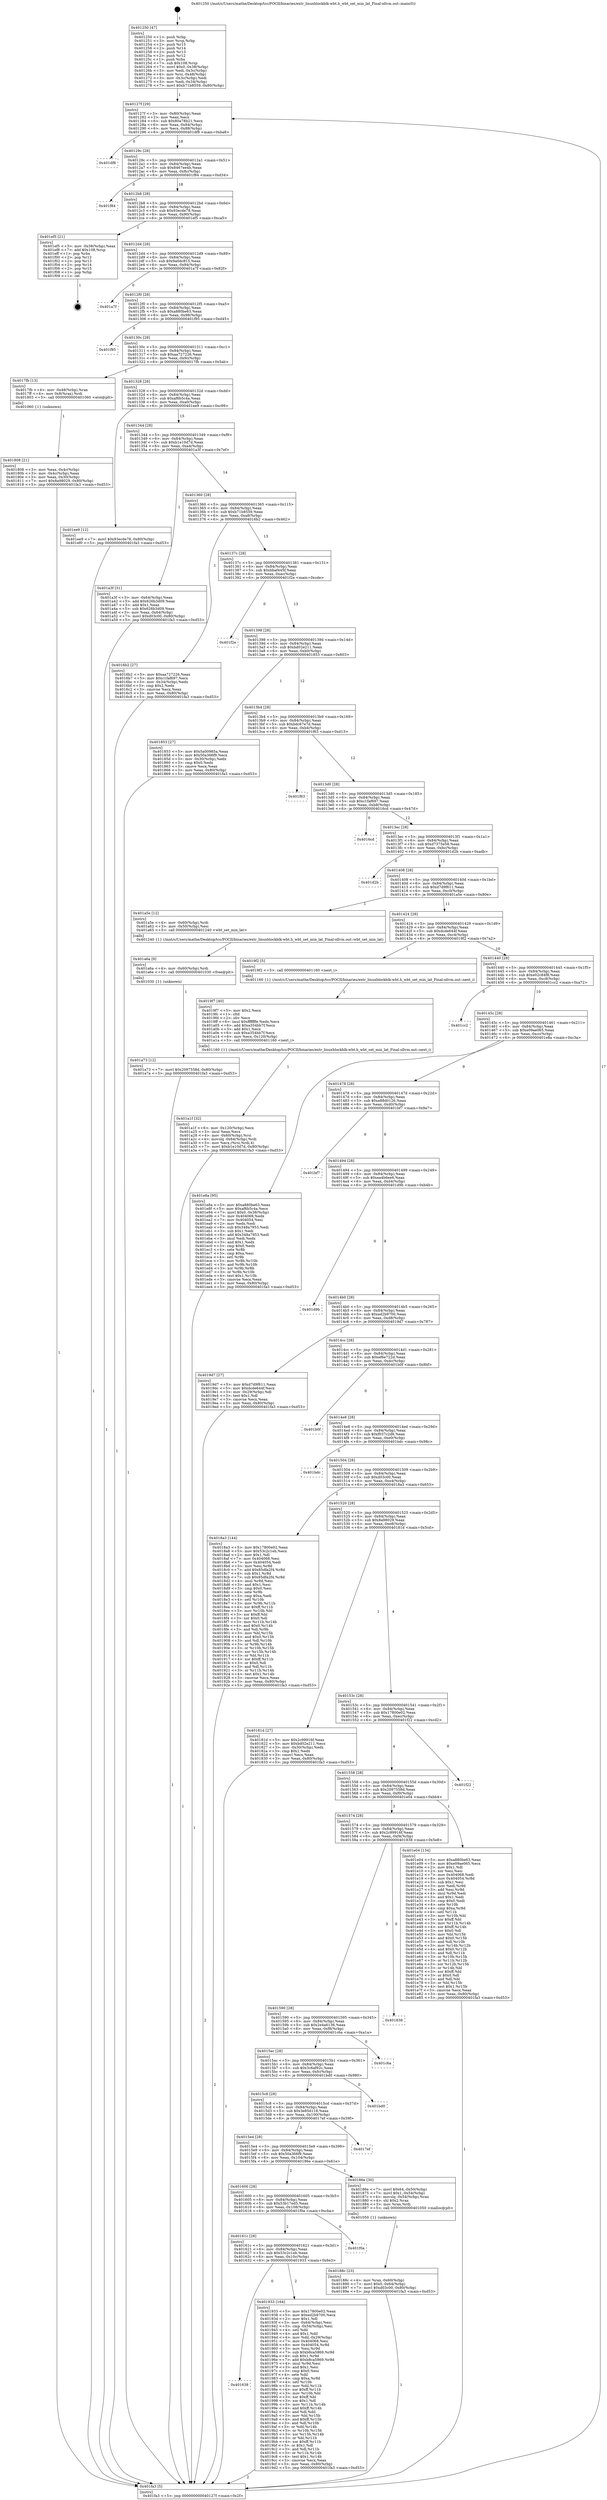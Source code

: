digraph "0x401250" {
  label = "0x401250 (/mnt/c/Users/mathe/Desktop/tcc/POCII/binaries/extr_linuxblockblk-wbt.h_wbt_set_min_lat_Final-ollvm.out::main(0))"
  labelloc = "t"
  node[shape=record]

  Entry [label="",width=0.3,height=0.3,shape=circle,fillcolor=black,style=filled]
  "0x40127f" [label="{
     0x40127f [29]\l
     | [instrs]\l
     &nbsp;&nbsp;0x40127f \<+3\>: mov -0x80(%rbp),%eax\l
     &nbsp;&nbsp;0x401282 \<+2\>: mov %eax,%ecx\l
     &nbsp;&nbsp;0x401284 \<+6\>: sub $0x80a78b21,%ecx\l
     &nbsp;&nbsp;0x40128a \<+6\>: mov %eax,-0x84(%rbp)\l
     &nbsp;&nbsp;0x401290 \<+6\>: mov %ecx,-0x88(%rbp)\l
     &nbsp;&nbsp;0x401296 \<+6\>: je 0000000000401df8 \<main+0xba8\>\l
  }"]
  "0x401df8" [label="{
     0x401df8\l
  }", style=dashed]
  "0x40129c" [label="{
     0x40129c [28]\l
     | [instrs]\l
     &nbsp;&nbsp;0x40129c \<+5\>: jmp 00000000004012a1 \<main+0x51\>\l
     &nbsp;&nbsp;0x4012a1 \<+6\>: mov -0x84(%rbp),%eax\l
     &nbsp;&nbsp;0x4012a7 \<+5\>: sub $0x8467ee4b,%eax\l
     &nbsp;&nbsp;0x4012ac \<+6\>: mov %eax,-0x8c(%rbp)\l
     &nbsp;&nbsp;0x4012b2 \<+6\>: je 0000000000401f84 \<main+0xd34\>\l
  }"]
  Exit [label="",width=0.3,height=0.3,shape=circle,fillcolor=black,style=filled,peripheries=2]
  "0x401f84" [label="{
     0x401f84\l
  }", style=dashed]
  "0x4012b8" [label="{
     0x4012b8 [28]\l
     | [instrs]\l
     &nbsp;&nbsp;0x4012b8 \<+5\>: jmp 00000000004012bd \<main+0x6d\>\l
     &nbsp;&nbsp;0x4012bd \<+6\>: mov -0x84(%rbp),%eax\l
     &nbsp;&nbsp;0x4012c3 \<+5\>: sub $0x93ecde78,%eax\l
     &nbsp;&nbsp;0x4012c8 \<+6\>: mov %eax,-0x90(%rbp)\l
     &nbsp;&nbsp;0x4012ce \<+6\>: je 0000000000401ef5 \<main+0xca5\>\l
  }"]
  "0x401a73" [label="{
     0x401a73 [12]\l
     | [instrs]\l
     &nbsp;&nbsp;0x401a73 \<+7\>: movl $0x2097558d,-0x80(%rbp)\l
     &nbsp;&nbsp;0x401a7a \<+5\>: jmp 0000000000401fa3 \<main+0xd53\>\l
  }"]
  "0x401ef5" [label="{
     0x401ef5 [21]\l
     | [instrs]\l
     &nbsp;&nbsp;0x401ef5 \<+3\>: mov -0x38(%rbp),%eax\l
     &nbsp;&nbsp;0x401ef8 \<+7\>: add $0x108,%rsp\l
     &nbsp;&nbsp;0x401eff \<+1\>: pop %rbx\l
     &nbsp;&nbsp;0x401f00 \<+2\>: pop %r12\l
     &nbsp;&nbsp;0x401f02 \<+2\>: pop %r13\l
     &nbsp;&nbsp;0x401f04 \<+2\>: pop %r14\l
     &nbsp;&nbsp;0x401f06 \<+2\>: pop %r15\l
     &nbsp;&nbsp;0x401f08 \<+1\>: pop %rbp\l
     &nbsp;&nbsp;0x401f09 \<+1\>: ret\l
  }"]
  "0x4012d4" [label="{
     0x4012d4 [28]\l
     | [instrs]\l
     &nbsp;&nbsp;0x4012d4 \<+5\>: jmp 00000000004012d9 \<main+0x89\>\l
     &nbsp;&nbsp;0x4012d9 \<+6\>: mov -0x84(%rbp),%eax\l
     &nbsp;&nbsp;0x4012df \<+5\>: sub $0x9a0dc815,%eax\l
     &nbsp;&nbsp;0x4012e4 \<+6\>: mov %eax,-0x94(%rbp)\l
     &nbsp;&nbsp;0x4012ea \<+6\>: je 0000000000401a7f \<main+0x82f\>\l
  }"]
  "0x401a6a" [label="{
     0x401a6a [9]\l
     | [instrs]\l
     &nbsp;&nbsp;0x401a6a \<+4\>: mov -0x60(%rbp),%rdi\l
     &nbsp;&nbsp;0x401a6e \<+5\>: call 0000000000401030 \<free@plt\>\l
     | [calls]\l
     &nbsp;&nbsp;0x401030 \{1\} (unknown)\l
  }"]
  "0x401a7f" [label="{
     0x401a7f\l
  }", style=dashed]
  "0x4012f0" [label="{
     0x4012f0 [28]\l
     | [instrs]\l
     &nbsp;&nbsp;0x4012f0 \<+5\>: jmp 00000000004012f5 \<main+0xa5\>\l
     &nbsp;&nbsp;0x4012f5 \<+6\>: mov -0x84(%rbp),%eax\l
     &nbsp;&nbsp;0x4012fb \<+5\>: sub $0xa880be63,%eax\l
     &nbsp;&nbsp;0x401300 \<+6\>: mov %eax,-0x98(%rbp)\l
     &nbsp;&nbsp;0x401306 \<+6\>: je 0000000000401f95 \<main+0xd45\>\l
  }"]
  "0x401a1f" [label="{
     0x401a1f [32]\l
     | [instrs]\l
     &nbsp;&nbsp;0x401a1f \<+6\>: mov -0x120(%rbp),%ecx\l
     &nbsp;&nbsp;0x401a25 \<+3\>: imul %eax,%ecx\l
     &nbsp;&nbsp;0x401a28 \<+4\>: mov -0x60(%rbp),%rsi\l
     &nbsp;&nbsp;0x401a2c \<+4\>: movslq -0x64(%rbp),%rdi\l
     &nbsp;&nbsp;0x401a30 \<+3\>: mov %ecx,(%rsi,%rdi,4)\l
     &nbsp;&nbsp;0x401a33 \<+7\>: movl $0xb1e10d7d,-0x80(%rbp)\l
     &nbsp;&nbsp;0x401a3a \<+5\>: jmp 0000000000401fa3 \<main+0xd53\>\l
  }"]
  "0x401f95" [label="{
     0x401f95\l
  }", style=dashed]
  "0x40130c" [label="{
     0x40130c [28]\l
     | [instrs]\l
     &nbsp;&nbsp;0x40130c \<+5\>: jmp 0000000000401311 \<main+0xc1\>\l
     &nbsp;&nbsp;0x401311 \<+6\>: mov -0x84(%rbp),%eax\l
     &nbsp;&nbsp;0x401317 \<+5\>: sub $0xaa727226,%eax\l
     &nbsp;&nbsp;0x40131c \<+6\>: mov %eax,-0x9c(%rbp)\l
     &nbsp;&nbsp;0x401322 \<+6\>: je 00000000004017fb \<main+0x5ab\>\l
  }"]
  "0x4019f7" [label="{
     0x4019f7 [40]\l
     | [instrs]\l
     &nbsp;&nbsp;0x4019f7 \<+5\>: mov $0x2,%ecx\l
     &nbsp;&nbsp;0x4019fc \<+1\>: cltd\l
     &nbsp;&nbsp;0x4019fd \<+2\>: idiv %ecx\l
     &nbsp;&nbsp;0x4019ff \<+6\>: imul $0xfffffffe,%edx,%ecx\l
     &nbsp;&nbsp;0x401a05 \<+6\>: add $0xa354bb7f,%ecx\l
     &nbsp;&nbsp;0x401a0b \<+3\>: add $0x1,%ecx\l
     &nbsp;&nbsp;0x401a0e \<+6\>: sub $0xa354bb7f,%ecx\l
     &nbsp;&nbsp;0x401a14 \<+6\>: mov %ecx,-0x120(%rbp)\l
     &nbsp;&nbsp;0x401a1a \<+5\>: call 0000000000401160 \<next_i\>\l
     | [calls]\l
     &nbsp;&nbsp;0x401160 \{1\} (/mnt/c/Users/mathe/Desktop/tcc/POCII/binaries/extr_linuxblockblk-wbt.h_wbt_set_min_lat_Final-ollvm.out::next_i)\l
  }"]
  "0x4017fb" [label="{
     0x4017fb [13]\l
     | [instrs]\l
     &nbsp;&nbsp;0x4017fb \<+4\>: mov -0x48(%rbp),%rax\l
     &nbsp;&nbsp;0x4017ff \<+4\>: mov 0x8(%rax),%rdi\l
     &nbsp;&nbsp;0x401803 \<+5\>: call 0000000000401060 \<atoi@plt\>\l
     | [calls]\l
     &nbsp;&nbsp;0x401060 \{1\} (unknown)\l
  }"]
  "0x401328" [label="{
     0x401328 [28]\l
     | [instrs]\l
     &nbsp;&nbsp;0x401328 \<+5\>: jmp 000000000040132d \<main+0xdd\>\l
     &nbsp;&nbsp;0x40132d \<+6\>: mov -0x84(%rbp),%eax\l
     &nbsp;&nbsp;0x401333 \<+5\>: sub $0xaf6b5c4a,%eax\l
     &nbsp;&nbsp;0x401338 \<+6\>: mov %eax,-0xa0(%rbp)\l
     &nbsp;&nbsp;0x40133e \<+6\>: je 0000000000401ee9 \<main+0xc99\>\l
  }"]
  "0x401638" [label="{
     0x401638\l
  }", style=dashed]
  "0x401ee9" [label="{
     0x401ee9 [12]\l
     | [instrs]\l
     &nbsp;&nbsp;0x401ee9 \<+7\>: movl $0x93ecde78,-0x80(%rbp)\l
     &nbsp;&nbsp;0x401ef0 \<+5\>: jmp 0000000000401fa3 \<main+0xd53\>\l
  }"]
  "0x401344" [label="{
     0x401344 [28]\l
     | [instrs]\l
     &nbsp;&nbsp;0x401344 \<+5\>: jmp 0000000000401349 \<main+0xf9\>\l
     &nbsp;&nbsp;0x401349 \<+6\>: mov -0x84(%rbp),%eax\l
     &nbsp;&nbsp;0x40134f \<+5\>: sub $0xb1e10d7d,%eax\l
     &nbsp;&nbsp;0x401354 \<+6\>: mov %eax,-0xa4(%rbp)\l
     &nbsp;&nbsp;0x40135a \<+6\>: je 0000000000401a3f \<main+0x7ef\>\l
  }"]
  "0x401933" [label="{
     0x401933 [164]\l
     | [instrs]\l
     &nbsp;&nbsp;0x401933 \<+5\>: mov $0x17800e02,%eax\l
     &nbsp;&nbsp;0x401938 \<+5\>: mov $0xed2b9700,%ecx\l
     &nbsp;&nbsp;0x40193d \<+2\>: mov $0x1,%dl\l
     &nbsp;&nbsp;0x40193f \<+3\>: mov -0x64(%rbp),%esi\l
     &nbsp;&nbsp;0x401942 \<+3\>: cmp -0x54(%rbp),%esi\l
     &nbsp;&nbsp;0x401945 \<+4\>: setl %dil\l
     &nbsp;&nbsp;0x401949 \<+4\>: and $0x1,%dil\l
     &nbsp;&nbsp;0x40194d \<+4\>: mov %dil,-0x29(%rbp)\l
     &nbsp;&nbsp;0x401951 \<+7\>: mov 0x404068,%esi\l
     &nbsp;&nbsp;0x401958 \<+8\>: mov 0x404054,%r8d\l
     &nbsp;&nbsp;0x401960 \<+3\>: mov %esi,%r9d\l
     &nbsp;&nbsp;0x401963 \<+7\>: sub $0xb8ca5869,%r9d\l
     &nbsp;&nbsp;0x40196a \<+4\>: sub $0x1,%r9d\l
     &nbsp;&nbsp;0x40196e \<+7\>: add $0xb8ca5869,%r9d\l
     &nbsp;&nbsp;0x401975 \<+4\>: imul %r9d,%esi\l
     &nbsp;&nbsp;0x401979 \<+3\>: and $0x1,%esi\l
     &nbsp;&nbsp;0x40197c \<+3\>: cmp $0x0,%esi\l
     &nbsp;&nbsp;0x40197f \<+4\>: sete %dil\l
     &nbsp;&nbsp;0x401983 \<+4\>: cmp $0xa,%r8d\l
     &nbsp;&nbsp;0x401987 \<+4\>: setl %r10b\l
     &nbsp;&nbsp;0x40198b \<+3\>: mov %dil,%r11b\l
     &nbsp;&nbsp;0x40198e \<+4\>: xor $0xff,%r11b\l
     &nbsp;&nbsp;0x401992 \<+3\>: mov %r10b,%bl\l
     &nbsp;&nbsp;0x401995 \<+3\>: xor $0xff,%bl\l
     &nbsp;&nbsp;0x401998 \<+3\>: xor $0x1,%dl\l
     &nbsp;&nbsp;0x40199b \<+3\>: mov %r11b,%r14b\l
     &nbsp;&nbsp;0x40199e \<+4\>: and $0xff,%r14b\l
     &nbsp;&nbsp;0x4019a2 \<+3\>: and %dl,%dil\l
     &nbsp;&nbsp;0x4019a5 \<+3\>: mov %bl,%r15b\l
     &nbsp;&nbsp;0x4019a8 \<+4\>: and $0xff,%r15b\l
     &nbsp;&nbsp;0x4019ac \<+3\>: and %dl,%r10b\l
     &nbsp;&nbsp;0x4019af \<+3\>: or %dil,%r14b\l
     &nbsp;&nbsp;0x4019b2 \<+3\>: or %r10b,%r15b\l
     &nbsp;&nbsp;0x4019b5 \<+3\>: xor %r15b,%r14b\l
     &nbsp;&nbsp;0x4019b8 \<+3\>: or %bl,%r11b\l
     &nbsp;&nbsp;0x4019bb \<+4\>: xor $0xff,%r11b\l
     &nbsp;&nbsp;0x4019bf \<+3\>: or $0x1,%dl\l
     &nbsp;&nbsp;0x4019c2 \<+3\>: and %dl,%r11b\l
     &nbsp;&nbsp;0x4019c5 \<+3\>: or %r11b,%r14b\l
     &nbsp;&nbsp;0x4019c8 \<+4\>: test $0x1,%r14b\l
     &nbsp;&nbsp;0x4019cc \<+3\>: cmovne %ecx,%eax\l
     &nbsp;&nbsp;0x4019cf \<+3\>: mov %eax,-0x80(%rbp)\l
     &nbsp;&nbsp;0x4019d2 \<+5\>: jmp 0000000000401fa3 \<main+0xd53\>\l
  }"]
  "0x401a3f" [label="{
     0x401a3f [31]\l
     | [instrs]\l
     &nbsp;&nbsp;0x401a3f \<+3\>: mov -0x64(%rbp),%eax\l
     &nbsp;&nbsp;0x401a42 \<+5\>: add $0x626b3d09,%eax\l
     &nbsp;&nbsp;0x401a47 \<+3\>: add $0x1,%eax\l
     &nbsp;&nbsp;0x401a4a \<+5\>: sub $0x626b3d09,%eax\l
     &nbsp;&nbsp;0x401a4f \<+3\>: mov %eax,-0x64(%rbp)\l
     &nbsp;&nbsp;0x401a52 \<+7\>: movl $0xd03c00,-0x80(%rbp)\l
     &nbsp;&nbsp;0x401a59 \<+5\>: jmp 0000000000401fa3 \<main+0xd53\>\l
  }"]
  "0x401360" [label="{
     0x401360 [28]\l
     | [instrs]\l
     &nbsp;&nbsp;0x401360 \<+5\>: jmp 0000000000401365 \<main+0x115\>\l
     &nbsp;&nbsp;0x401365 \<+6\>: mov -0x84(%rbp),%eax\l
     &nbsp;&nbsp;0x40136b \<+5\>: sub $0xb71b8559,%eax\l
     &nbsp;&nbsp;0x401370 \<+6\>: mov %eax,-0xa8(%rbp)\l
     &nbsp;&nbsp;0x401376 \<+6\>: je 00000000004016b2 \<main+0x462\>\l
  }"]
  "0x40161c" [label="{
     0x40161c [28]\l
     | [instrs]\l
     &nbsp;&nbsp;0x40161c \<+5\>: jmp 0000000000401621 \<main+0x3d1\>\l
     &nbsp;&nbsp;0x401621 \<+6\>: mov -0x84(%rbp),%eax\l
     &nbsp;&nbsp;0x401627 \<+5\>: sub $0x53c2c1eb,%eax\l
     &nbsp;&nbsp;0x40162c \<+6\>: mov %eax,-0x10c(%rbp)\l
     &nbsp;&nbsp;0x401632 \<+6\>: je 0000000000401933 \<main+0x6e3\>\l
  }"]
  "0x4016b2" [label="{
     0x4016b2 [27]\l
     | [instrs]\l
     &nbsp;&nbsp;0x4016b2 \<+5\>: mov $0xaa727226,%eax\l
     &nbsp;&nbsp;0x4016b7 \<+5\>: mov $0xc1faf697,%ecx\l
     &nbsp;&nbsp;0x4016bc \<+3\>: mov -0x34(%rbp),%edx\l
     &nbsp;&nbsp;0x4016bf \<+3\>: cmp $0x2,%edx\l
     &nbsp;&nbsp;0x4016c2 \<+3\>: cmovne %ecx,%eax\l
     &nbsp;&nbsp;0x4016c5 \<+3\>: mov %eax,-0x80(%rbp)\l
     &nbsp;&nbsp;0x4016c8 \<+5\>: jmp 0000000000401fa3 \<main+0xd53\>\l
  }"]
  "0x40137c" [label="{
     0x40137c [28]\l
     | [instrs]\l
     &nbsp;&nbsp;0x40137c \<+5\>: jmp 0000000000401381 \<main+0x131\>\l
     &nbsp;&nbsp;0x401381 \<+6\>: mov -0x84(%rbp),%eax\l
     &nbsp;&nbsp;0x401387 \<+5\>: sub $0xbbaf445f,%eax\l
     &nbsp;&nbsp;0x40138c \<+6\>: mov %eax,-0xac(%rbp)\l
     &nbsp;&nbsp;0x401392 \<+6\>: je 0000000000401f2e \<main+0xcde\>\l
  }"]
  "0x401fa3" [label="{
     0x401fa3 [5]\l
     | [instrs]\l
     &nbsp;&nbsp;0x401fa3 \<+5\>: jmp 000000000040127f \<main+0x2f\>\l
  }"]
  "0x401250" [label="{
     0x401250 [47]\l
     | [instrs]\l
     &nbsp;&nbsp;0x401250 \<+1\>: push %rbp\l
     &nbsp;&nbsp;0x401251 \<+3\>: mov %rsp,%rbp\l
     &nbsp;&nbsp;0x401254 \<+2\>: push %r15\l
     &nbsp;&nbsp;0x401256 \<+2\>: push %r14\l
     &nbsp;&nbsp;0x401258 \<+2\>: push %r13\l
     &nbsp;&nbsp;0x40125a \<+2\>: push %r12\l
     &nbsp;&nbsp;0x40125c \<+1\>: push %rbx\l
     &nbsp;&nbsp;0x40125d \<+7\>: sub $0x108,%rsp\l
     &nbsp;&nbsp;0x401264 \<+7\>: movl $0x0,-0x38(%rbp)\l
     &nbsp;&nbsp;0x40126b \<+3\>: mov %edi,-0x3c(%rbp)\l
     &nbsp;&nbsp;0x40126e \<+4\>: mov %rsi,-0x48(%rbp)\l
     &nbsp;&nbsp;0x401272 \<+3\>: mov -0x3c(%rbp),%edi\l
     &nbsp;&nbsp;0x401275 \<+3\>: mov %edi,-0x34(%rbp)\l
     &nbsp;&nbsp;0x401278 \<+7\>: movl $0xb71b8559,-0x80(%rbp)\l
  }"]
  "0x401808" [label="{
     0x401808 [21]\l
     | [instrs]\l
     &nbsp;&nbsp;0x401808 \<+3\>: mov %eax,-0x4c(%rbp)\l
     &nbsp;&nbsp;0x40180b \<+3\>: mov -0x4c(%rbp),%eax\l
     &nbsp;&nbsp;0x40180e \<+3\>: mov %eax,-0x30(%rbp)\l
     &nbsp;&nbsp;0x401811 \<+7\>: movl $0x8a98029,-0x80(%rbp)\l
     &nbsp;&nbsp;0x401818 \<+5\>: jmp 0000000000401fa3 \<main+0xd53\>\l
  }"]
  "0x401f0a" [label="{
     0x401f0a\l
  }", style=dashed]
  "0x401f2e" [label="{
     0x401f2e\l
  }", style=dashed]
  "0x401398" [label="{
     0x401398 [28]\l
     | [instrs]\l
     &nbsp;&nbsp;0x401398 \<+5\>: jmp 000000000040139d \<main+0x14d\>\l
     &nbsp;&nbsp;0x40139d \<+6\>: mov -0x84(%rbp),%eax\l
     &nbsp;&nbsp;0x4013a3 \<+5\>: sub $0xbd02e211,%eax\l
     &nbsp;&nbsp;0x4013a8 \<+6\>: mov %eax,-0xb0(%rbp)\l
     &nbsp;&nbsp;0x4013ae \<+6\>: je 0000000000401853 \<main+0x603\>\l
  }"]
  "0x40188c" [label="{
     0x40188c [23]\l
     | [instrs]\l
     &nbsp;&nbsp;0x40188c \<+4\>: mov %rax,-0x60(%rbp)\l
     &nbsp;&nbsp;0x401890 \<+7\>: movl $0x0,-0x64(%rbp)\l
     &nbsp;&nbsp;0x401897 \<+7\>: movl $0xd03c00,-0x80(%rbp)\l
     &nbsp;&nbsp;0x40189e \<+5\>: jmp 0000000000401fa3 \<main+0xd53\>\l
  }"]
  "0x401853" [label="{
     0x401853 [27]\l
     | [instrs]\l
     &nbsp;&nbsp;0x401853 \<+5\>: mov $0x5a00985a,%eax\l
     &nbsp;&nbsp;0x401858 \<+5\>: mov $0x50a366f9,%ecx\l
     &nbsp;&nbsp;0x40185d \<+3\>: mov -0x30(%rbp),%edx\l
     &nbsp;&nbsp;0x401860 \<+3\>: cmp $0x0,%edx\l
     &nbsp;&nbsp;0x401863 \<+3\>: cmove %ecx,%eax\l
     &nbsp;&nbsp;0x401866 \<+3\>: mov %eax,-0x80(%rbp)\l
     &nbsp;&nbsp;0x401869 \<+5\>: jmp 0000000000401fa3 \<main+0xd53\>\l
  }"]
  "0x4013b4" [label="{
     0x4013b4 [28]\l
     | [instrs]\l
     &nbsp;&nbsp;0x4013b4 \<+5\>: jmp 00000000004013b9 \<main+0x169\>\l
     &nbsp;&nbsp;0x4013b9 \<+6\>: mov -0x84(%rbp),%eax\l
     &nbsp;&nbsp;0x4013bf \<+5\>: sub $0xbdc67e7d,%eax\l
     &nbsp;&nbsp;0x4013c4 \<+6\>: mov %eax,-0xb4(%rbp)\l
     &nbsp;&nbsp;0x4013ca \<+6\>: je 0000000000401f63 \<main+0xd13\>\l
  }"]
  "0x401600" [label="{
     0x401600 [28]\l
     | [instrs]\l
     &nbsp;&nbsp;0x401600 \<+5\>: jmp 0000000000401605 \<main+0x3b5\>\l
     &nbsp;&nbsp;0x401605 \<+6\>: mov -0x84(%rbp),%eax\l
     &nbsp;&nbsp;0x40160b \<+5\>: sub $0x53b17ed5,%eax\l
     &nbsp;&nbsp;0x401610 \<+6\>: mov %eax,-0x108(%rbp)\l
     &nbsp;&nbsp;0x401616 \<+6\>: je 0000000000401f0a \<main+0xcba\>\l
  }"]
  "0x401f63" [label="{
     0x401f63\l
  }", style=dashed]
  "0x4013d0" [label="{
     0x4013d0 [28]\l
     | [instrs]\l
     &nbsp;&nbsp;0x4013d0 \<+5\>: jmp 00000000004013d5 \<main+0x185\>\l
     &nbsp;&nbsp;0x4013d5 \<+6\>: mov -0x84(%rbp),%eax\l
     &nbsp;&nbsp;0x4013db \<+5\>: sub $0xc1faf697,%eax\l
     &nbsp;&nbsp;0x4013e0 \<+6\>: mov %eax,-0xb8(%rbp)\l
     &nbsp;&nbsp;0x4013e6 \<+6\>: je 00000000004016cd \<main+0x47d\>\l
  }"]
  "0x40186e" [label="{
     0x40186e [30]\l
     | [instrs]\l
     &nbsp;&nbsp;0x40186e \<+7\>: movl $0x64,-0x50(%rbp)\l
     &nbsp;&nbsp;0x401875 \<+7\>: movl $0x1,-0x54(%rbp)\l
     &nbsp;&nbsp;0x40187c \<+4\>: movslq -0x54(%rbp),%rax\l
     &nbsp;&nbsp;0x401880 \<+4\>: shl $0x2,%rax\l
     &nbsp;&nbsp;0x401884 \<+3\>: mov %rax,%rdi\l
     &nbsp;&nbsp;0x401887 \<+5\>: call 0000000000401050 \<malloc@plt\>\l
     | [calls]\l
     &nbsp;&nbsp;0x401050 \{1\} (unknown)\l
  }"]
  "0x4016cd" [label="{
     0x4016cd\l
  }", style=dashed]
  "0x4013ec" [label="{
     0x4013ec [28]\l
     | [instrs]\l
     &nbsp;&nbsp;0x4013ec \<+5\>: jmp 00000000004013f1 \<main+0x1a1\>\l
     &nbsp;&nbsp;0x4013f1 \<+6\>: mov -0x84(%rbp),%eax\l
     &nbsp;&nbsp;0x4013f7 \<+5\>: sub $0xd7375e58,%eax\l
     &nbsp;&nbsp;0x4013fc \<+6\>: mov %eax,-0xbc(%rbp)\l
     &nbsp;&nbsp;0x401402 \<+6\>: je 0000000000401d2b \<main+0xadb\>\l
  }"]
  "0x4015e4" [label="{
     0x4015e4 [28]\l
     | [instrs]\l
     &nbsp;&nbsp;0x4015e4 \<+5\>: jmp 00000000004015e9 \<main+0x399\>\l
     &nbsp;&nbsp;0x4015e9 \<+6\>: mov -0x84(%rbp),%eax\l
     &nbsp;&nbsp;0x4015ef \<+5\>: sub $0x50a366f9,%eax\l
     &nbsp;&nbsp;0x4015f4 \<+6\>: mov %eax,-0x104(%rbp)\l
     &nbsp;&nbsp;0x4015fa \<+6\>: je 000000000040186e \<main+0x61e\>\l
  }"]
  "0x401d2b" [label="{
     0x401d2b\l
  }", style=dashed]
  "0x401408" [label="{
     0x401408 [28]\l
     | [instrs]\l
     &nbsp;&nbsp;0x401408 \<+5\>: jmp 000000000040140d \<main+0x1bd\>\l
     &nbsp;&nbsp;0x40140d \<+6\>: mov -0x84(%rbp),%eax\l
     &nbsp;&nbsp;0x401413 \<+5\>: sub $0xd7d9f611,%eax\l
     &nbsp;&nbsp;0x401418 \<+6\>: mov %eax,-0xc0(%rbp)\l
     &nbsp;&nbsp;0x40141e \<+6\>: je 0000000000401a5e \<main+0x80e\>\l
  }"]
  "0x4017ef" [label="{
     0x4017ef\l
  }", style=dashed]
  "0x401a5e" [label="{
     0x401a5e [12]\l
     | [instrs]\l
     &nbsp;&nbsp;0x401a5e \<+4\>: mov -0x60(%rbp),%rdi\l
     &nbsp;&nbsp;0x401a62 \<+3\>: mov -0x50(%rbp),%esi\l
     &nbsp;&nbsp;0x401a65 \<+5\>: call 0000000000401240 \<wbt_set_min_lat\>\l
     | [calls]\l
     &nbsp;&nbsp;0x401240 \{1\} (/mnt/c/Users/mathe/Desktop/tcc/POCII/binaries/extr_linuxblockblk-wbt.h_wbt_set_min_lat_Final-ollvm.out::wbt_set_min_lat)\l
  }"]
  "0x401424" [label="{
     0x401424 [28]\l
     | [instrs]\l
     &nbsp;&nbsp;0x401424 \<+5\>: jmp 0000000000401429 \<main+0x1d9\>\l
     &nbsp;&nbsp;0x401429 \<+6\>: mov -0x84(%rbp),%eax\l
     &nbsp;&nbsp;0x40142f \<+5\>: sub $0xdcde644f,%eax\l
     &nbsp;&nbsp;0x401434 \<+6\>: mov %eax,-0xc4(%rbp)\l
     &nbsp;&nbsp;0x40143a \<+6\>: je 00000000004019f2 \<main+0x7a2\>\l
  }"]
  "0x4015c8" [label="{
     0x4015c8 [28]\l
     | [instrs]\l
     &nbsp;&nbsp;0x4015c8 \<+5\>: jmp 00000000004015cd \<main+0x37d\>\l
     &nbsp;&nbsp;0x4015cd \<+6\>: mov -0x84(%rbp),%eax\l
     &nbsp;&nbsp;0x4015d3 \<+5\>: sub $0x3e85d118,%eax\l
     &nbsp;&nbsp;0x4015d8 \<+6\>: mov %eax,-0x100(%rbp)\l
     &nbsp;&nbsp;0x4015de \<+6\>: je 00000000004017ef \<main+0x59f\>\l
  }"]
  "0x4019f2" [label="{
     0x4019f2 [5]\l
     | [instrs]\l
     &nbsp;&nbsp;0x4019f2 \<+5\>: call 0000000000401160 \<next_i\>\l
     | [calls]\l
     &nbsp;&nbsp;0x401160 \{1\} (/mnt/c/Users/mathe/Desktop/tcc/POCII/binaries/extr_linuxblockblk-wbt.h_wbt_set_min_lat_Final-ollvm.out::next_i)\l
  }"]
  "0x401440" [label="{
     0x401440 [28]\l
     | [instrs]\l
     &nbsp;&nbsp;0x401440 \<+5\>: jmp 0000000000401445 \<main+0x1f5\>\l
     &nbsp;&nbsp;0x401445 \<+6\>: mov -0x84(%rbp),%eax\l
     &nbsp;&nbsp;0x40144b \<+5\>: sub $0xe02c84f8,%eax\l
     &nbsp;&nbsp;0x401450 \<+6\>: mov %eax,-0xc8(%rbp)\l
     &nbsp;&nbsp;0x401456 \<+6\>: je 0000000000401cc2 \<main+0xa72\>\l
  }"]
  "0x401bd0" [label="{
     0x401bd0\l
  }", style=dashed]
  "0x401cc2" [label="{
     0x401cc2\l
  }", style=dashed]
  "0x40145c" [label="{
     0x40145c [28]\l
     | [instrs]\l
     &nbsp;&nbsp;0x40145c \<+5\>: jmp 0000000000401461 \<main+0x211\>\l
     &nbsp;&nbsp;0x401461 \<+6\>: mov -0x84(%rbp),%eax\l
     &nbsp;&nbsp;0x401467 \<+5\>: sub $0xe09ae065,%eax\l
     &nbsp;&nbsp;0x40146c \<+6\>: mov %eax,-0xcc(%rbp)\l
     &nbsp;&nbsp;0x401472 \<+6\>: je 0000000000401e8a \<main+0xc3a\>\l
  }"]
  "0x4015ac" [label="{
     0x4015ac [28]\l
     | [instrs]\l
     &nbsp;&nbsp;0x4015ac \<+5\>: jmp 00000000004015b1 \<main+0x361\>\l
     &nbsp;&nbsp;0x4015b1 \<+6\>: mov -0x84(%rbp),%eax\l
     &nbsp;&nbsp;0x4015b7 \<+5\>: sub $0x3c6af92c,%eax\l
     &nbsp;&nbsp;0x4015bc \<+6\>: mov %eax,-0xfc(%rbp)\l
     &nbsp;&nbsp;0x4015c2 \<+6\>: je 0000000000401bd0 \<main+0x980\>\l
  }"]
  "0x401e8a" [label="{
     0x401e8a [95]\l
     | [instrs]\l
     &nbsp;&nbsp;0x401e8a \<+5\>: mov $0xa880be63,%eax\l
     &nbsp;&nbsp;0x401e8f \<+5\>: mov $0xaf6b5c4a,%ecx\l
     &nbsp;&nbsp;0x401e94 \<+7\>: movl $0x0,-0x38(%rbp)\l
     &nbsp;&nbsp;0x401e9b \<+7\>: mov 0x404068,%edx\l
     &nbsp;&nbsp;0x401ea2 \<+7\>: mov 0x404054,%esi\l
     &nbsp;&nbsp;0x401ea9 \<+2\>: mov %edx,%edi\l
     &nbsp;&nbsp;0x401eab \<+6\>: sub $0x348a7953,%edi\l
     &nbsp;&nbsp;0x401eb1 \<+3\>: sub $0x1,%edi\l
     &nbsp;&nbsp;0x401eb4 \<+6\>: add $0x348a7953,%edi\l
     &nbsp;&nbsp;0x401eba \<+3\>: imul %edi,%edx\l
     &nbsp;&nbsp;0x401ebd \<+3\>: and $0x1,%edx\l
     &nbsp;&nbsp;0x401ec0 \<+3\>: cmp $0x0,%edx\l
     &nbsp;&nbsp;0x401ec3 \<+4\>: sete %r8b\l
     &nbsp;&nbsp;0x401ec7 \<+3\>: cmp $0xa,%esi\l
     &nbsp;&nbsp;0x401eca \<+4\>: setl %r9b\l
     &nbsp;&nbsp;0x401ece \<+3\>: mov %r8b,%r10b\l
     &nbsp;&nbsp;0x401ed1 \<+3\>: and %r9b,%r10b\l
     &nbsp;&nbsp;0x401ed4 \<+3\>: xor %r9b,%r8b\l
     &nbsp;&nbsp;0x401ed7 \<+3\>: or %r8b,%r10b\l
     &nbsp;&nbsp;0x401eda \<+4\>: test $0x1,%r10b\l
     &nbsp;&nbsp;0x401ede \<+3\>: cmovne %ecx,%eax\l
     &nbsp;&nbsp;0x401ee1 \<+3\>: mov %eax,-0x80(%rbp)\l
     &nbsp;&nbsp;0x401ee4 \<+5\>: jmp 0000000000401fa3 \<main+0xd53\>\l
  }"]
  "0x401478" [label="{
     0x401478 [28]\l
     | [instrs]\l
     &nbsp;&nbsp;0x401478 \<+5\>: jmp 000000000040147d \<main+0x22d\>\l
     &nbsp;&nbsp;0x40147d \<+6\>: mov -0x84(%rbp),%eax\l
     &nbsp;&nbsp;0x401483 \<+5\>: sub $0xe88d0126,%eax\l
     &nbsp;&nbsp;0x401488 \<+6\>: mov %eax,-0xd0(%rbp)\l
     &nbsp;&nbsp;0x40148e \<+6\>: je 0000000000401bf7 \<main+0x9a7\>\l
  }"]
  "0x401c6a" [label="{
     0x401c6a\l
  }", style=dashed]
  "0x401bf7" [label="{
     0x401bf7\l
  }", style=dashed]
  "0x401494" [label="{
     0x401494 [28]\l
     | [instrs]\l
     &nbsp;&nbsp;0x401494 \<+5\>: jmp 0000000000401499 \<main+0x249\>\l
     &nbsp;&nbsp;0x401499 \<+6\>: mov -0x84(%rbp),%eax\l
     &nbsp;&nbsp;0x40149f \<+5\>: sub $0xea4b6ee6,%eax\l
     &nbsp;&nbsp;0x4014a4 \<+6\>: mov %eax,-0xd4(%rbp)\l
     &nbsp;&nbsp;0x4014aa \<+6\>: je 0000000000401d9b \<main+0xb4b\>\l
  }"]
  "0x401590" [label="{
     0x401590 [28]\l
     | [instrs]\l
     &nbsp;&nbsp;0x401590 \<+5\>: jmp 0000000000401595 \<main+0x345\>\l
     &nbsp;&nbsp;0x401595 \<+6\>: mov -0x84(%rbp),%eax\l
     &nbsp;&nbsp;0x40159b \<+5\>: sub $0x2e4a6136,%eax\l
     &nbsp;&nbsp;0x4015a0 \<+6\>: mov %eax,-0xf8(%rbp)\l
     &nbsp;&nbsp;0x4015a6 \<+6\>: je 0000000000401c6a \<main+0xa1a\>\l
  }"]
  "0x401d9b" [label="{
     0x401d9b\l
  }", style=dashed]
  "0x4014b0" [label="{
     0x4014b0 [28]\l
     | [instrs]\l
     &nbsp;&nbsp;0x4014b0 \<+5\>: jmp 00000000004014b5 \<main+0x265\>\l
     &nbsp;&nbsp;0x4014b5 \<+6\>: mov -0x84(%rbp),%eax\l
     &nbsp;&nbsp;0x4014bb \<+5\>: sub $0xed2b9700,%eax\l
     &nbsp;&nbsp;0x4014c0 \<+6\>: mov %eax,-0xd8(%rbp)\l
     &nbsp;&nbsp;0x4014c6 \<+6\>: je 00000000004019d7 \<main+0x787\>\l
  }"]
  "0x401838" [label="{
     0x401838\l
  }", style=dashed]
  "0x4019d7" [label="{
     0x4019d7 [27]\l
     | [instrs]\l
     &nbsp;&nbsp;0x4019d7 \<+5\>: mov $0xd7d9f611,%eax\l
     &nbsp;&nbsp;0x4019dc \<+5\>: mov $0xdcde644f,%ecx\l
     &nbsp;&nbsp;0x4019e1 \<+3\>: mov -0x29(%rbp),%dl\l
     &nbsp;&nbsp;0x4019e4 \<+3\>: test $0x1,%dl\l
     &nbsp;&nbsp;0x4019e7 \<+3\>: cmovne %ecx,%eax\l
     &nbsp;&nbsp;0x4019ea \<+3\>: mov %eax,-0x80(%rbp)\l
     &nbsp;&nbsp;0x4019ed \<+5\>: jmp 0000000000401fa3 \<main+0xd53\>\l
  }"]
  "0x4014cc" [label="{
     0x4014cc [28]\l
     | [instrs]\l
     &nbsp;&nbsp;0x4014cc \<+5\>: jmp 00000000004014d1 \<main+0x281\>\l
     &nbsp;&nbsp;0x4014d1 \<+6\>: mov -0x84(%rbp),%eax\l
     &nbsp;&nbsp;0x4014d7 \<+5\>: sub $0xef6e722d,%eax\l
     &nbsp;&nbsp;0x4014dc \<+6\>: mov %eax,-0xdc(%rbp)\l
     &nbsp;&nbsp;0x4014e2 \<+6\>: je 0000000000401b0f \<main+0x8bf\>\l
  }"]
  "0x401574" [label="{
     0x401574 [28]\l
     | [instrs]\l
     &nbsp;&nbsp;0x401574 \<+5\>: jmp 0000000000401579 \<main+0x329\>\l
     &nbsp;&nbsp;0x401579 \<+6\>: mov -0x84(%rbp),%eax\l
     &nbsp;&nbsp;0x40157f \<+5\>: sub $0x2c99916f,%eax\l
     &nbsp;&nbsp;0x401584 \<+6\>: mov %eax,-0xf4(%rbp)\l
     &nbsp;&nbsp;0x40158a \<+6\>: je 0000000000401838 \<main+0x5e8\>\l
  }"]
  "0x401b0f" [label="{
     0x401b0f\l
  }", style=dashed]
  "0x4014e8" [label="{
     0x4014e8 [28]\l
     | [instrs]\l
     &nbsp;&nbsp;0x4014e8 \<+5\>: jmp 00000000004014ed \<main+0x29d\>\l
     &nbsp;&nbsp;0x4014ed \<+6\>: mov -0x84(%rbp),%eax\l
     &nbsp;&nbsp;0x4014f3 \<+5\>: sub $0xf037c2d6,%eax\l
     &nbsp;&nbsp;0x4014f8 \<+6\>: mov %eax,-0xe0(%rbp)\l
     &nbsp;&nbsp;0x4014fe \<+6\>: je 0000000000401bdc \<main+0x98c\>\l
  }"]
  "0x401e04" [label="{
     0x401e04 [134]\l
     | [instrs]\l
     &nbsp;&nbsp;0x401e04 \<+5\>: mov $0xa880be63,%eax\l
     &nbsp;&nbsp;0x401e09 \<+5\>: mov $0xe09ae065,%ecx\l
     &nbsp;&nbsp;0x401e0e \<+2\>: mov $0x1,%dl\l
     &nbsp;&nbsp;0x401e10 \<+2\>: xor %esi,%esi\l
     &nbsp;&nbsp;0x401e12 \<+7\>: mov 0x404068,%edi\l
     &nbsp;&nbsp;0x401e19 \<+8\>: mov 0x404054,%r8d\l
     &nbsp;&nbsp;0x401e21 \<+3\>: sub $0x1,%esi\l
     &nbsp;&nbsp;0x401e24 \<+3\>: mov %edi,%r9d\l
     &nbsp;&nbsp;0x401e27 \<+3\>: add %esi,%r9d\l
     &nbsp;&nbsp;0x401e2a \<+4\>: imul %r9d,%edi\l
     &nbsp;&nbsp;0x401e2e \<+3\>: and $0x1,%edi\l
     &nbsp;&nbsp;0x401e31 \<+3\>: cmp $0x0,%edi\l
     &nbsp;&nbsp;0x401e34 \<+4\>: sete %r10b\l
     &nbsp;&nbsp;0x401e38 \<+4\>: cmp $0xa,%r8d\l
     &nbsp;&nbsp;0x401e3c \<+4\>: setl %r11b\l
     &nbsp;&nbsp;0x401e40 \<+3\>: mov %r10b,%bl\l
     &nbsp;&nbsp;0x401e43 \<+3\>: xor $0xff,%bl\l
     &nbsp;&nbsp;0x401e46 \<+3\>: mov %r11b,%r14b\l
     &nbsp;&nbsp;0x401e49 \<+4\>: xor $0xff,%r14b\l
     &nbsp;&nbsp;0x401e4d \<+3\>: xor $0x0,%dl\l
     &nbsp;&nbsp;0x401e50 \<+3\>: mov %bl,%r15b\l
     &nbsp;&nbsp;0x401e53 \<+4\>: and $0x0,%r15b\l
     &nbsp;&nbsp;0x401e57 \<+3\>: and %dl,%r10b\l
     &nbsp;&nbsp;0x401e5a \<+3\>: mov %r14b,%r12b\l
     &nbsp;&nbsp;0x401e5d \<+4\>: and $0x0,%r12b\l
     &nbsp;&nbsp;0x401e61 \<+3\>: and %dl,%r11b\l
     &nbsp;&nbsp;0x401e64 \<+3\>: or %r10b,%r15b\l
     &nbsp;&nbsp;0x401e67 \<+3\>: or %r11b,%r12b\l
     &nbsp;&nbsp;0x401e6a \<+3\>: xor %r12b,%r15b\l
     &nbsp;&nbsp;0x401e6d \<+3\>: or %r14b,%bl\l
     &nbsp;&nbsp;0x401e70 \<+3\>: xor $0xff,%bl\l
     &nbsp;&nbsp;0x401e73 \<+3\>: or $0x0,%dl\l
     &nbsp;&nbsp;0x401e76 \<+2\>: and %dl,%bl\l
     &nbsp;&nbsp;0x401e78 \<+3\>: or %bl,%r15b\l
     &nbsp;&nbsp;0x401e7b \<+4\>: test $0x1,%r15b\l
     &nbsp;&nbsp;0x401e7f \<+3\>: cmovne %ecx,%eax\l
     &nbsp;&nbsp;0x401e82 \<+3\>: mov %eax,-0x80(%rbp)\l
     &nbsp;&nbsp;0x401e85 \<+5\>: jmp 0000000000401fa3 \<main+0xd53\>\l
  }"]
  "0x401bdc" [label="{
     0x401bdc\l
  }", style=dashed]
  "0x401504" [label="{
     0x401504 [28]\l
     | [instrs]\l
     &nbsp;&nbsp;0x401504 \<+5\>: jmp 0000000000401509 \<main+0x2b9\>\l
     &nbsp;&nbsp;0x401509 \<+6\>: mov -0x84(%rbp),%eax\l
     &nbsp;&nbsp;0x40150f \<+5\>: sub $0xd03c00,%eax\l
     &nbsp;&nbsp;0x401514 \<+6\>: mov %eax,-0xe4(%rbp)\l
     &nbsp;&nbsp;0x40151a \<+6\>: je 00000000004018a3 \<main+0x653\>\l
  }"]
  "0x401558" [label="{
     0x401558 [28]\l
     | [instrs]\l
     &nbsp;&nbsp;0x401558 \<+5\>: jmp 000000000040155d \<main+0x30d\>\l
     &nbsp;&nbsp;0x40155d \<+6\>: mov -0x84(%rbp),%eax\l
     &nbsp;&nbsp;0x401563 \<+5\>: sub $0x2097558d,%eax\l
     &nbsp;&nbsp;0x401568 \<+6\>: mov %eax,-0xf0(%rbp)\l
     &nbsp;&nbsp;0x40156e \<+6\>: je 0000000000401e04 \<main+0xbb4\>\l
  }"]
  "0x4018a3" [label="{
     0x4018a3 [144]\l
     | [instrs]\l
     &nbsp;&nbsp;0x4018a3 \<+5\>: mov $0x17800e02,%eax\l
     &nbsp;&nbsp;0x4018a8 \<+5\>: mov $0x53c2c1eb,%ecx\l
     &nbsp;&nbsp;0x4018ad \<+2\>: mov $0x1,%dl\l
     &nbsp;&nbsp;0x4018af \<+7\>: mov 0x404068,%esi\l
     &nbsp;&nbsp;0x4018b6 \<+7\>: mov 0x404054,%edi\l
     &nbsp;&nbsp;0x4018bd \<+3\>: mov %esi,%r8d\l
     &nbsp;&nbsp;0x4018c0 \<+7\>: add $0x85dfa2f4,%r8d\l
     &nbsp;&nbsp;0x4018c7 \<+4\>: sub $0x1,%r8d\l
     &nbsp;&nbsp;0x4018cb \<+7\>: sub $0x85dfa2f4,%r8d\l
     &nbsp;&nbsp;0x4018d2 \<+4\>: imul %r8d,%esi\l
     &nbsp;&nbsp;0x4018d6 \<+3\>: and $0x1,%esi\l
     &nbsp;&nbsp;0x4018d9 \<+3\>: cmp $0x0,%esi\l
     &nbsp;&nbsp;0x4018dc \<+4\>: sete %r9b\l
     &nbsp;&nbsp;0x4018e0 \<+3\>: cmp $0xa,%edi\l
     &nbsp;&nbsp;0x4018e3 \<+4\>: setl %r10b\l
     &nbsp;&nbsp;0x4018e7 \<+3\>: mov %r9b,%r11b\l
     &nbsp;&nbsp;0x4018ea \<+4\>: xor $0xff,%r11b\l
     &nbsp;&nbsp;0x4018ee \<+3\>: mov %r10b,%bl\l
     &nbsp;&nbsp;0x4018f1 \<+3\>: xor $0xff,%bl\l
     &nbsp;&nbsp;0x4018f4 \<+3\>: xor $0x0,%dl\l
     &nbsp;&nbsp;0x4018f7 \<+3\>: mov %r11b,%r14b\l
     &nbsp;&nbsp;0x4018fa \<+4\>: and $0x0,%r14b\l
     &nbsp;&nbsp;0x4018fe \<+3\>: and %dl,%r9b\l
     &nbsp;&nbsp;0x401901 \<+3\>: mov %bl,%r15b\l
     &nbsp;&nbsp;0x401904 \<+4\>: and $0x0,%r15b\l
     &nbsp;&nbsp;0x401908 \<+3\>: and %dl,%r10b\l
     &nbsp;&nbsp;0x40190b \<+3\>: or %r9b,%r14b\l
     &nbsp;&nbsp;0x40190e \<+3\>: or %r10b,%r15b\l
     &nbsp;&nbsp;0x401911 \<+3\>: xor %r15b,%r14b\l
     &nbsp;&nbsp;0x401914 \<+3\>: or %bl,%r11b\l
     &nbsp;&nbsp;0x401917 \<+4\>: xor $0xff,%r11b\l
     &nbsp;&nbsp;0x40191b \<+3\>: or $0x0,%dl\l
     &nbsp;&nbsp;0x40191e \<+3\>: and %dl,%r11b\l
     &nbsp;&nbsp;0x401921 \<+3\>: or %r11b,%r14b\l
     &nbsp;&nbsp;0x401924 \<+4\>: test $0x1,%r14b\l
     &nbsp;&nbsp;0x401928 \<+3\>: cmovne %ecx,%eax\l
     &nbsp;&nbsp;0x40192b \<+3\>: mov %eax,-0x80(%rbp)\l
     &nbsp;&nbsp;0x40192e \<+5\>: jmp 0000000000401fa3 \<main+0xd53\>\l
  }"]
  "0x401520" [label="{
     0x401520 [28]\l
     | [instrs]\l
     &nbsp;&nbsp;0x401520 \<+5\>: jmp 0000000000401525 \<main+0x2d5\>\l
     &nbsp;&nbsp;0x401525 \<+6\>: mov -0x84(%rbp),%eax\l
     &nbsp;&nbsp;0x40152b \<+5\>: sub $0x8a98029,%eax\l
     &nbsp;&nbsp;0x401530 \<+6\>: mov %eax,-0xe8(%rbp)\l
     &nbsp;&nbsp;0x401536 \<+6\>: je 000000000040181d \<main+0x5cd\>\l
  }"]
  "0x401f22" [label="{
     0x401f22\l
  }", style=dashed]
  "0x40181d" [label="{
     0x40181d [27]\l
     | [instrs]\l
     &nbsp;&nbsp;0x40181d \<+5\>: mov $0x2c99916f,%eax\l
     &nbsp;&nbsp;0x401822 \<+5\>: mov $0xbd02e211,%ecx\l
     &nbsp;&nbsp;0x401827 \<+3\>: mov -0x30(%rbp),%edx\l
     &nbsp;&nbsp;0x40182a \<+3\>: cmp $0x1,%edx\l
     &nbsp;&nbsp;0x40182d \<+3\>: cmovl %ecx,%eax\l
     &nbsp;&nbsp;0x401830 \<+3\>: mov %eax,-0x80(%rbp)\l
     &nbsp;&nbsp;0x401833 \<+5\>: jmp 0000000000401fa3 \<main+0xd53\>\l
  }"]
  "0x40153c" [label="{
     0x40153c [28]\l
     | [instrs]\l
     &nbsp;&nbsp;0x40153c \<+5\>: jmp 0000000000401541 \<main+0x2f1\>\l
     &nbsp;&nbsp;0x401541 \<+6\>: mov -0x84(%rbp),%eax\l
     &nbsp;&nbsp;0x401547 \<+5\>: sub $0x17800e02,%eax\l
     &nbsp;&nbsp;0x40154c \<+6\>: mov %eax,-0xec(%rbp)\l
     &nbsp;&nbsp;0x401552 \<+6\>: je 0000000000401f22 \<main+0xcd2\>\l
  }"]
  Entry -> "0x401250" [label=" 1"]
  "0x40127f" -> "0x401df8" [label=" 0"]
  "0x40127f" -> "0x40129c" [label=" 18"]
  "0x401ef5" -> Exit [label=" 1"]
  "0x40129c" -> "0x401f84" [label=" 0"]
  "0x40129c" -> "0x4012b8" [label=" 18"]
  "0x401ee9" -> "0x401fa3" [label=" 1"]
  "0x4012b8" -> "0x401ef5" [label=" 1"]
  "0x4012b8" -> "0x4012d4" [label=" 17"]
  "0x401e8a" -> "0x401fa3" [label=" 1"]
  "0x4012d4" -> "0x401a7f" [label=" 0"]
  "0x4012d4" -> "0x4012f0" [label=" 17"]
  "0x401e04" -> "0x401fa3" [label=" 1"]
  "0x4012f0" -> "0x401f95" [label=" 0"]
  "0x4012f0" -> "0x40130c" [label=" 17"]
  "0x401a73" -> "0x401fa3" [label=" 1"]
  "0x40130c" -> "0x4017fb" [label=" 1"]
  "0x40130c" -> "0x401328" [label=" 16"]
  "0x401a6a" -> "0x401a73" [label=" 1"]
  "0x401328" -> "0x401ee9" [label=" 1"]
  "0x401328" -> "0x401344" [label=" 15"]
  "0x401a5e" -> "0x401a6a" [label=" 1"]
  "0x401344" -> "0x401a3f" [label=" 1"]
  "0x401344" -> "0x401360" [label=" 14"]
  "0x401a3f" -> "0x401fa3" [label=" 1"]
  "0x401360" -> "0x4016b2" [label=" 1"]
  "0x401360" -> "0x40137c" [label=" 13"]
  "0x4016b2" -> "0x401fa3" [label=" 1"]
  "0x401250" -> "0x40127f" [label=" 1"]
  "0x401fa3" -> "0x40127f" [label=" 17"]
  "0x4017fb" -> "0x401808" [label=" 1"]
  "0x401808" -> "0x401fa3" [label=" 1"]
  "0x4019f7" -> "0x401a1f" [label=" 1"]
  "0x40137c" -> "0x401f2e" [label=" 0"]
  "0x40137c" -> "0x401398" [label=" 13"]
  "0x4019f2" -> "0x4019f7" [label=" 1"]
  "0x401398" -> "0x401853" [label=" 1"]
  "0x401398" -> "0x4013b4" [label=" 12"]
  "0x401933" -> "0x401fa3" [label=" 2"]
  "0x4013b4" -> "0x401f63" [label=" 0"]
  "0x4013b4" -> "0x4013d0" [label=" 12"]
  "0x40161c" -> "0x401638" [label=" 0"]
  "0x4013d0" -> "0x4016cd" [label=" 0"]
  "0x4013d0" -> "0x4013ec" [label=" 12"]
  "0x40161c" -> "0x401933" [label=" 2"]
  "0x4013ec" -> "0x401d2b" [label=" 0"]
  "0x4013ec" -> "0x401408" [label=" 12"]
  "0x401600" -> "0x40161c" [label=" 2"]
  "0x401408" -> "0x401a5e" [label=" 1"]
  "0x401408" -> "0x401424" [label=" 11"]
  "0x401600" -> "0x401f0a" [label=" 0"]
  "0x401424" -> "0x4019f2" [label=" 1"]
  "0x401424" -> "0x401440" [label=" 10"]
  "0x4018a3" -> "0x401fa3" [label=" 2"]
  "0x401440" -> "0x401cc2" [label=" 0"]
  "0x401440" -> "0x40145c" [label=" 10"]
  "0x40188c" -> "0x401fa3" [label=" 1"]
  "0x40145c" -> "0x401e8a" [label=" 1"]
  "0x40145c" -> "0x401478" [label=" 9"]
  "0x4015e4" -> "0x401600" [label=" 2"]
  "0x401478" -> "0x401bf7" [label=" 0"]
  "0x401478" -> "0x401494" [label=" 9"]
  "0x4015e4" -> "0x40186e" [label=" 1"]
  "0x401494" -> "0x401d9b" [label=" 0"]
  "0x401494" -> "0x4014b0" [label=" 9"]
  "0x4015c8" -> "0x4015e4" [label=" 3"]
  "0x4014b0" -> "0x4019d7" [label=" 2"]
  "0x4014b0" -> "0x4014cc" [label=" 7"]
  "0x4015c8" -> "0x4017ef" [label=" 0"]
  "0x4014cc" -> "0x401b0f" [label=" 0"]
  "0x4014cc" -> "0x4014e8" [label=" 7"]
  "0x4015ac" -> "0x4015c8" [label=" 3"]
  "0x4014e8" -> "0x401bdc" [label=" 0"]
  "0x4014e8" -> "0x401504" [label=" 7"]
  "0x4015ac" -> "0x401bd0" [label=" 0"]
  "0x401504" -> "0x4018a3" [label=" 2"]
  "0x401504" -> "0x401520" [label=" 5"]
  "0x401590" -> "0x4015ac" [label=" 3"]
  "0x401520" -> "0x40181d" [label=" 1"]
  "0x401520" -> "0x40153c" [label=" 4"]
  "0x40181d" -> "0x401fa3" [label=" 1"]
  "0x401853" -> "0x401fa3" [label=" 1"]
  "0x401590" -> "0x401c6a" [label=" 0"]
  "0x40153c" -> "0x401f22" [label=" 0"]
  "0x40153c" -> "0x401558" [label=" 4"]
  "0x40186e" -> "0x40188c" [label=" 1"]
  "0x401558" -> "0x401e04" [label=" 1"]
  "0x401558" -> "0x401574" [label=" 3"]
  "0x4019d7" -> "0x401fa3" [label=" 2"]
  "0x401574" -> "0x401838" [label=" 0"]
  "0x401574" -> "0x401590" [label=" 3"]
  "0x401a1f" -> "0x401fa3" [label=" 1"]
}
